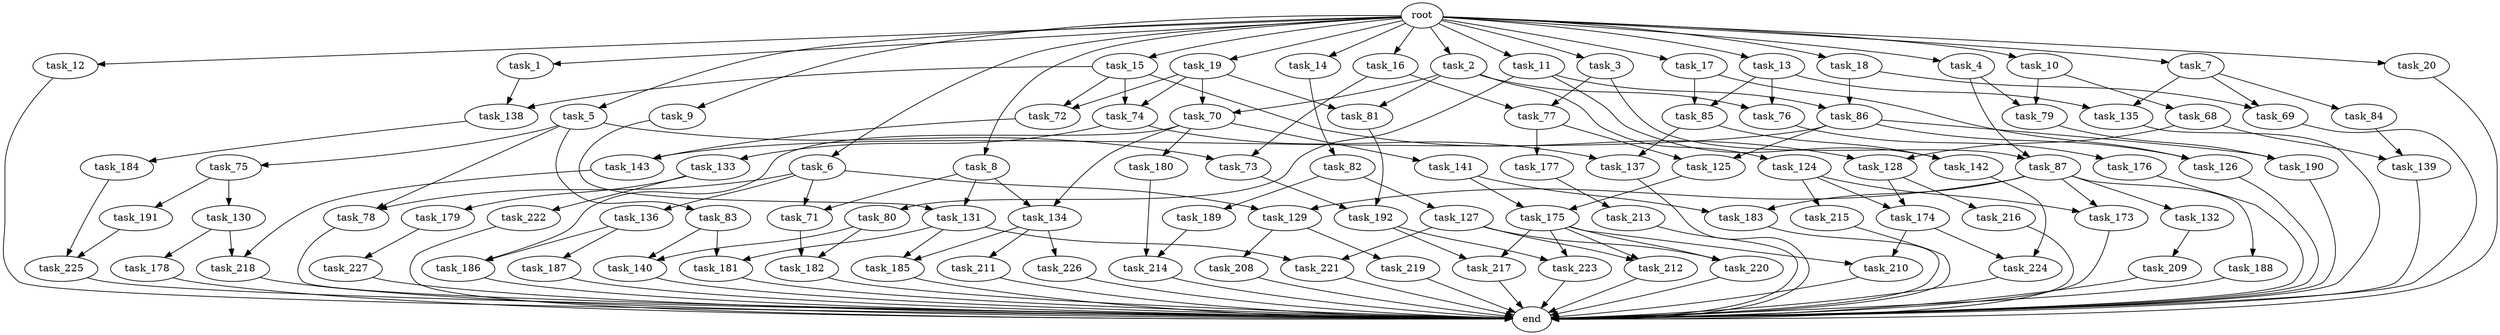 digraph G {
  task_132 [size="42090679500.800003"];
  task_12 [size="102.400000"];
  task_68 [size="7730941132.800000"];
  task_5 [size="102.400000"];
  task_227 [size="69578470195.199997"];
  task_217 [size="61847529062.400002"];
  task_82 [size="3435973836.800000"];
  task_226 [size="85899345920.000000"];
  task_185 [size="93630287052.800003"];
  task_2 [size="102.400000"];
  task_216 [size="85899345920.000000"];
  task_208 [size="42090679500.800003"];
  task_175 [size="107374182400.000000"];
  task_128 [size="11166914969.600000"];
  task_131 [size="100502234726.400009"];
  task_143 [size="68719476736.000000"];
  task_79 [size="38654705664.000000"];
  task_77 [size="84181359001.600006"];
  task_11 [size="102.400000"];
  task_71 [size="61847529062.400002"];
  task_78 [size="116823110451.200012"];
  task_15 [size="102.400000"];
  task_84 [size="7730941132.800000"];
  task_86 [size="68719476736.000000"];
  task_191 [size="21474836480.000000"];
  task_173 [size="55834574848.000000"];
  task_87 [size="73014444032.000000"];
  root [size="0.000000"];
  task_72 [size="29205777612.800003"];
  task_69 [size="62706522521.600006"];
  task_189 [size="69578470195.199997"];
  task_136 [size="30923764531.200001"];
  task_130 [size="21474836480.000000"];
  task_74 [size="29205777612.800003"];
  task_190 [size="17179869184.000000"];
  task_8 [size="102.400000"];
  task_18 [size="102.400000"];
  task_215 [size="13743895347.200001"];
  task_180 [size="85899345920.000000"];
  task_81 [size="24910810316.800003"];
  task_126 [size="27487790694.400002"];
  task_135 [size="21474836480.000000"];
  task_177 [size="30923764531.200001"];
  task_186 [size="89335319756.800003"];
  task_225 [size="140874927308.800018"];
  task_214 [size="29205777612.800003"];
  task_179 [size="30923764531.200001"];
  task_188 [size="42090679500.800003"];
  task_182 [size="91053306675.200012"];
  task_213 [size="13743895347.200001"];
  task_1 [size="102.400000"];
  task_3 [size="102.400000"];
  task_17 [size="102.400000"];
  task_212 [size="34359738368.000000"];
  task_141 [size="85899345920.000000"];
  task_142 [size="21474836480.000000"];
  task_75 [size="85899345920.000000"];
  task_9 [size="102.400000"];
  task_183 [size="63565515980.800003"];
  task_187 [size="3435973836.800000"];
  task_4 [size="102.400000"];
  task_137 [size="29205777612.800003"];
  task_16 [size="102.400000"];
  task_19 [size="102.400000"];
  task_7 [size="102.400000"];
  task_178 [size="54975581388.800003"];
  task_174 [size="99643241267.200012"];
  task_20 [size="102.400000"];
  task_181 [size="77309411328.000000"];
  task_6 [size="102.400000"];
  task_127 [size="69578470195.199997"];
  task_221 [size="11166914969.600000"];
  task_133 [size="21474836480.000000"];
  task_220 [size="34359738368.000000"];
  task_192 [size="34359738368.000000"];
  task_138 [size="21474836480.000000"];
  task_176 [size="54975581388.800003"];
  end [size="0.000000"];
  task_80 [size="13743895347.200001"];
  task_85 [size="27487790694.400002"];
  task_184 [size="54975581388.800003"];
  task_129 [size="73014444032.000000"];
  task_224 [size="38654705664.000000"];
  task_140 [size="139156940390.399994"];
  task_124 [size="3435973836.800000"];
  task_125 [size="44667659878.400002"];
  task_73 [size="127990025420.800003"];
  task_211 [size="85899345920.000000"];
  task_13 [size="102.400000"];
  task_134 [size="116823110451.200012"];
  task_209 [size="42090679500.800003"];
  task_76 [size="17179869184.000000"];
  task_70 [size="24910810316.800003"];
  task_222 [size="30923764531.200001"];
  task_218 [size="76450417868.800003"];
  task_219 [size="42090679500.800003"];
  task_139 [size="17179869184.000000"];
  task_10 [size="102.400000"];
  task_223 [size="61847529062.400002"];
  task_83 [size="85899345920.000000"];
  task_14 [size="102.400000"];
  task_210 [size="61847529062.400002"];

  task_132 -> task_209 [size="411041792.000000"];
  task_12 -> end [size="1.000000"];
  task_68 -> task_128 [size="33554432.000000"];
  task_68 -> task_139 [size="33554432.000000"];
  task_5 -> task_83 [size="838860800.000000"];
  task_5 -> task_75 [size="838860800.000000"];
  task_5 -> task_73 [size="838860800.000000"];
  task_5 -> task_78 [size="838860800.000000"];
  task_227 -> end [size="1.000000"];
  task_217 -> end [size="1.000000"];
  task_82 -> task_189 [size="679477248.000000"];
  task_82 -> task_127 [size="679477248.000000"];
  task_226 -> end [size="1.000000"];
  task_185 -> end [size="1.000000"];
  task_2 -> task_124 [size="33554432.000000"];
  task_2 -> task_76 [size="33554432.000000"];
  task_2 -> task_81 [size="33554432.000000"];
  task_2 -> task_70 [size="33554432.000000"];
  task_216 -> end [size="1.000000"];
  task_208 -> end [size="1.000000"];
  task_175 -> task_220 [size="301989888.000000"];
  task_175 -> task_223 [size="301989888.000000"];
  task_175 -> task_210 [size="301989888.000000"];
  task_175 -> task_212 [size="301989888.000000"];
  task_175 -> task_217 [size="301989888.000000"];
  task_128 -> task_174 [size="838860800.000000"];
  task_128 -> task_216 [size="838860800.000000"];
  task_131 -> task_185 [size="75497472.000000"];
  task_131 -> task_181 [size="75497472.000000"];
  task_131 -> task_221 [size="75497472.000000"];
  task_143 -> task_218 [size="209715200.000000"];
  task_79 -> task_190 [size="33554432.000000"];
  task_77 -> task_177 [size="301989888.000000"];
  task_77 -> task_125 [size="301989888.000000"];
  task_11 -> task_142 [size="134217728.000000"];
  task_11 -> task_80 [size="134217728.000000"];
  task_11 -> task_86 [size="134217728.000000"];
  task_71 -> task_182 [size="209715200.000000"];
  task_78 -> end [size="1.000000"];
  task_15 -> task_138 [size="75497472.000000"];
  task_15 -> task_74 [size="75497472.000000"];
  task_15 -> task_128 [size="75497472.000000"];
  task_15 -> task_72 [size="75497472.000000"];
  task_84 -> task_139 [size="134217728.000000"];
  task_86 -> task_190 [size="134217728.000000"];
  task_86 -> task_125 [size="134217728.000000"];
  task_86 -> task_126 [size="134217728.000000"];
  task_86 -> task_143 [size="134217728.000000"];
  task_191 -> task_225 [size="838860800.000000"];
  task_173 -> end [size="1.000000"];
  task_87 -> task_129 [size="411041792.000000"];
  task_87 -> task_132 [size="411041792.000000"];
  task_87 -> task_188 [size="411041792.000000"];
  task_87 -> task_173 [size="411041792.000000"];
  task_87 -> task_183 [size="411041792.000000"];
  root -> task_7 [size="1.000000"];
  root -> task_8 [size="1.000000"];
  root -> task_20 [size="1.000000"];
  root -> task_12 [size="1.000000"];
  root -> task_18 [size="1.000000"];
  root -> task_1 [size="1.000000"];
  root -> task_3 [size="1.000000"];
  root -> task_16 [size="1.000000"];
  root -> task_19 [size="1.000000"];
  root -> task_5 [size="1.000000"];
  root -> task_10 [size="1.000000"];
  root -> task_6 [size="1.000000"];
  root -> task_17 [size="1.000000"];
  root -> task_9 [size="1.000000"];
  root -> task_11 [size="1.000000"];
  root -> task_4 [size="1.000000"];
  root -> task_13 [size="1.000000"];
  root -> task_2 [size="1.000000"];
  root -> task_14 [size="1.000000"];
  root -> task_15 [size="1.000000"];
  task_72 -> task_143 [size="536870912.000000"];
  task_69 -> end [size="1.000000"];
  task_189 -> task_214 [size="75497472.000000"];
  task_136 -> task_187 [size="33554432.000000"];
  task_136 -> task_186 [size="33554432.000000"];
  task_130 -> task_178 [size="536870912.000000"];
  task_130 -> task_218 [size="536870912.000000"];
  task_74 -> task_133 [size="209715200.000000"];
  task_74 -> task_137 [size="209715200.000000"];
  task_190 -> end [size="1.000000"];
  task_8 -> task_131 [size="301989888.000000"];
  task_8 -> task_134 [size="301989888.000000"];
  task_8 -> task_71 [size="301989888.000000"];
  task_18 -> task_69 [size="536870912.000000"];
  task_18 -> task_86 [size="536870912.000000"];
  task_215 -> end [size="1.000000"];
  task_180 -> task_214 [size="209715200.000000"];
  task_81 -> task_192 [size="33554432.000000"];
  task_126 -> end [size="1.000000"];
  task_135 -> end [size="1.000000"];
  task_177 -> task_213 [size="134217728.000000"];
  task_186 -> end [size="1.000000"];
  task_225 -> end [size="1.000000"];
  task_214 -> end [size="1.000000"];
  task_179 -> task_227 [size="679477248.000000"];
  task_188 -> end [size="1.000000"];
  task_182 -> end [size="1.000000"];
  task_213 -> end [size="1.000000"];
  task_1 -> task_138 [size="134217728.000000"];
  task_3 -> task_77 [size="411041792.000000"];
  task_3 -> task_87 [size="411041792.000000"];
  task_17 -> task_85 [size="134217728.000000"];
  task_17 -> task_126 [size="134217728.000000"];
  task_212 -> end [size="1.000000"];
  task_141 -> task_175 [size="209715200.000000"];
  task_141 -> task_183 [size="209715200.000000"];
  task_142 -> task_224 [size="75497472.000000"];
  task_75 -> task_130 [size="209715200.000000"];
  task_75 -> task_191 [size="209715200.000000"];
  task_9 -> task_131 [size="679477248.000000"];
  task_183 -> end [size="1.000000"];
  task_187 -> end [size="1.000000"];
  task_4 -> task_79 [size="301989888.000000"];
  task_4 -> task_87 [size="301989888.000000"];
  task_137 -> end [size="1.000000"];
  task_16 -> task_77 [size="411041792.000000"];
  task_16 -> task_73 [size="411041792.000000"];
  task_19 -> task_81 [size="209715200.000000"];
  task_19 -> task_72 [size="209715200.000000"];
  task_19 -> task_70 [size="209715200.000000"];
  task_19 -> task_74 [size="209715200.000000"];
  task_7 -> task_84 [size="75497472.000000"];
  task_7 -> task_69 [size="75497472.000000"];
  task_7 -> task_135 [size="75497472.000000"];
  task_178 -> end [size="1.000000"];
  task_174 -> task_210 [size="301989888.000000"];
  task_174 -> task_224 [size="301989888.000000"];
  task_20 -> end [size="1.000000"];
  task_181 -> end [size="1.000000"];
  task_6 -> task_71 [size="301989888.000000"];
  task_6 -> task_136 [size="301989888.000000"];
  task_6 -> task_129 [size="301989888.000000"];
  task_6 -> task_78 [size="301989888.000000"];
  task_127 -> task_220 [size="33554432.000000"];
  task_127 -> task_212 [size="33554432.000000"];
  task_127 -> task_221 [size="33554432.000000"];
  task_221 -> end [size="1.000000"];
  task_133 -> task_222 [size="301989888.000000"];
  task_133 -> task_179 [size="301989888.000000"];
  task_220 -> end [size="1.000000"];
  task_192 -> task_223 [size="301989888.000000"];
  task_192 -> task_217 [size="301989888.000000"];
  task_138 -> task_184 [size="536870912.000000"];
  task_176 -> end [size="1.000000"];
  task_80 -> task_140 [size="679477248.000000"];
  task_80 -> task_182 [size="679477248.000000"];
  task_85 -> task_142 [size="75497472.000000"];
  task_85 -> task_137 [size="75497472.000000"];
  task_184 -> task_225 [size="536870912.000000"];
  task_129 -> task_219 [size="411041792.000000"];
  task_129 -> task_208 [size="411041792.000000"];
  task_224 -> end [size="1.000000"];
  task_140 -> end [size="1.000000"];
  task_124 -> task_174 [size="134217728.000000"];
  task_124 -> task_215 [size="134217728.000000"];
  task_124 -> task_173 [size="134217728.000000"];
  task_125 -> task_175 [size="838860800.000000"];
  task_73 -> task_192 [size="301989888.000000"];
  task_211 -> end [size="1.000000"];
  task_13 -> task_76 [size="134217728.000000"];
  task_13 -> task_85 [size="134217728.000000"];
  task_13 -> task_135 [size="134217728.000000"];
  task_134 -> task_185 [size="838860800.000000"];
  task_134 -> task_226 [size="838860800.000000"];
  task_134 -> task_211 [size="838860800.000000"];
  task_209 -> end [size="1.000000"];
  task_76 -> task_176 [size="536870912.000000"];
  task_70 -> task_180 [size="838860800.000000"];
  task_70 -> task_141 [size="838860800.000000"];
  task_70 -> task_134 [size="838860800.000000"];
  task_70 -> task_186 [size="838860800.000000"];
  task_222 -> end [size="1.000000"];
  task_218 -> end [size="1.000000"];
  task_219 -> end [size="1.000000"];
  task_139 -> end [size="1.000000"];
  task_10 -> task_79 [size="75497472.000000"];
  task_10 -> task_68 [size="75497472.000000"];
  task_223 -> end [size="1.000000"];
  task_83 -> task_140 [size="679477248.000000"];
  task_83 -> task_181 [size="679477248.000000"];
  task_14 -> task_82 [size="33554432.000000"];
  task_210 -> end [size="1.000000"];
}
